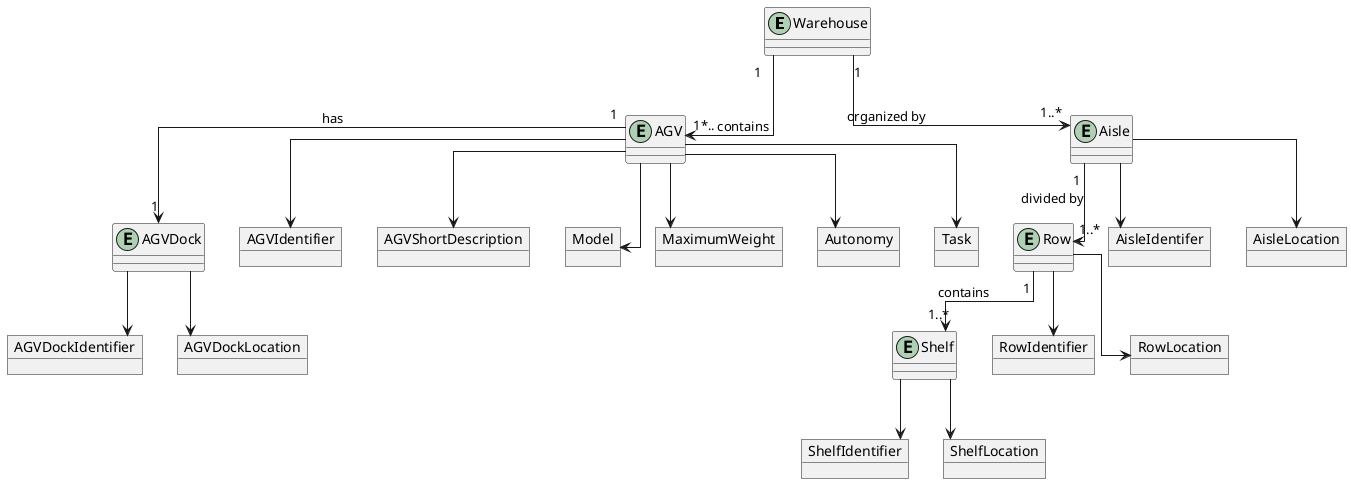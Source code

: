 @startuml

skinparam linetype ortho

entity Warehouse
entity AGV
entity AGVDock
entity Aisle
entity Row
entity Shelf
object AGVIdentifier
object AGVShortDescription
object Model
object MaximumWeight
object Autonomy
object Task
object AGVDockIdentifier
object AGVDockLocation
object AisleIdentifer
object AisleLocation
object RowIdentifier
object RowLocation
object ShelfIdentifier
object ShelfLocation




Warehouse "1" --> "1*.." AGV : contains
Warehouse "1" --> "1..*" Aisle : organized by
AGV "1" --> "1" AGVDock : has
Aisle "1" --> "1..*" Row : divided by
Row "1" --> "1..*" Shelf  : contains
AGV --> AGVIdentifier
AGV --> AGVShortDescription
AGV --> Model
AGV --> MaximumWeight
AGV --> Autonomy
AGV --> Task
AGVDock --> AGVDockLocation
AGVDock --> AGVDockIdentifier
Aisle --> AisleIdentifer
Aisle --> AisleLocation
Row --> RowIdentifier
Row --> RowLocation
Shelf --> ShelfIdentifier
Shelf --> ShelfLocation



@enduml